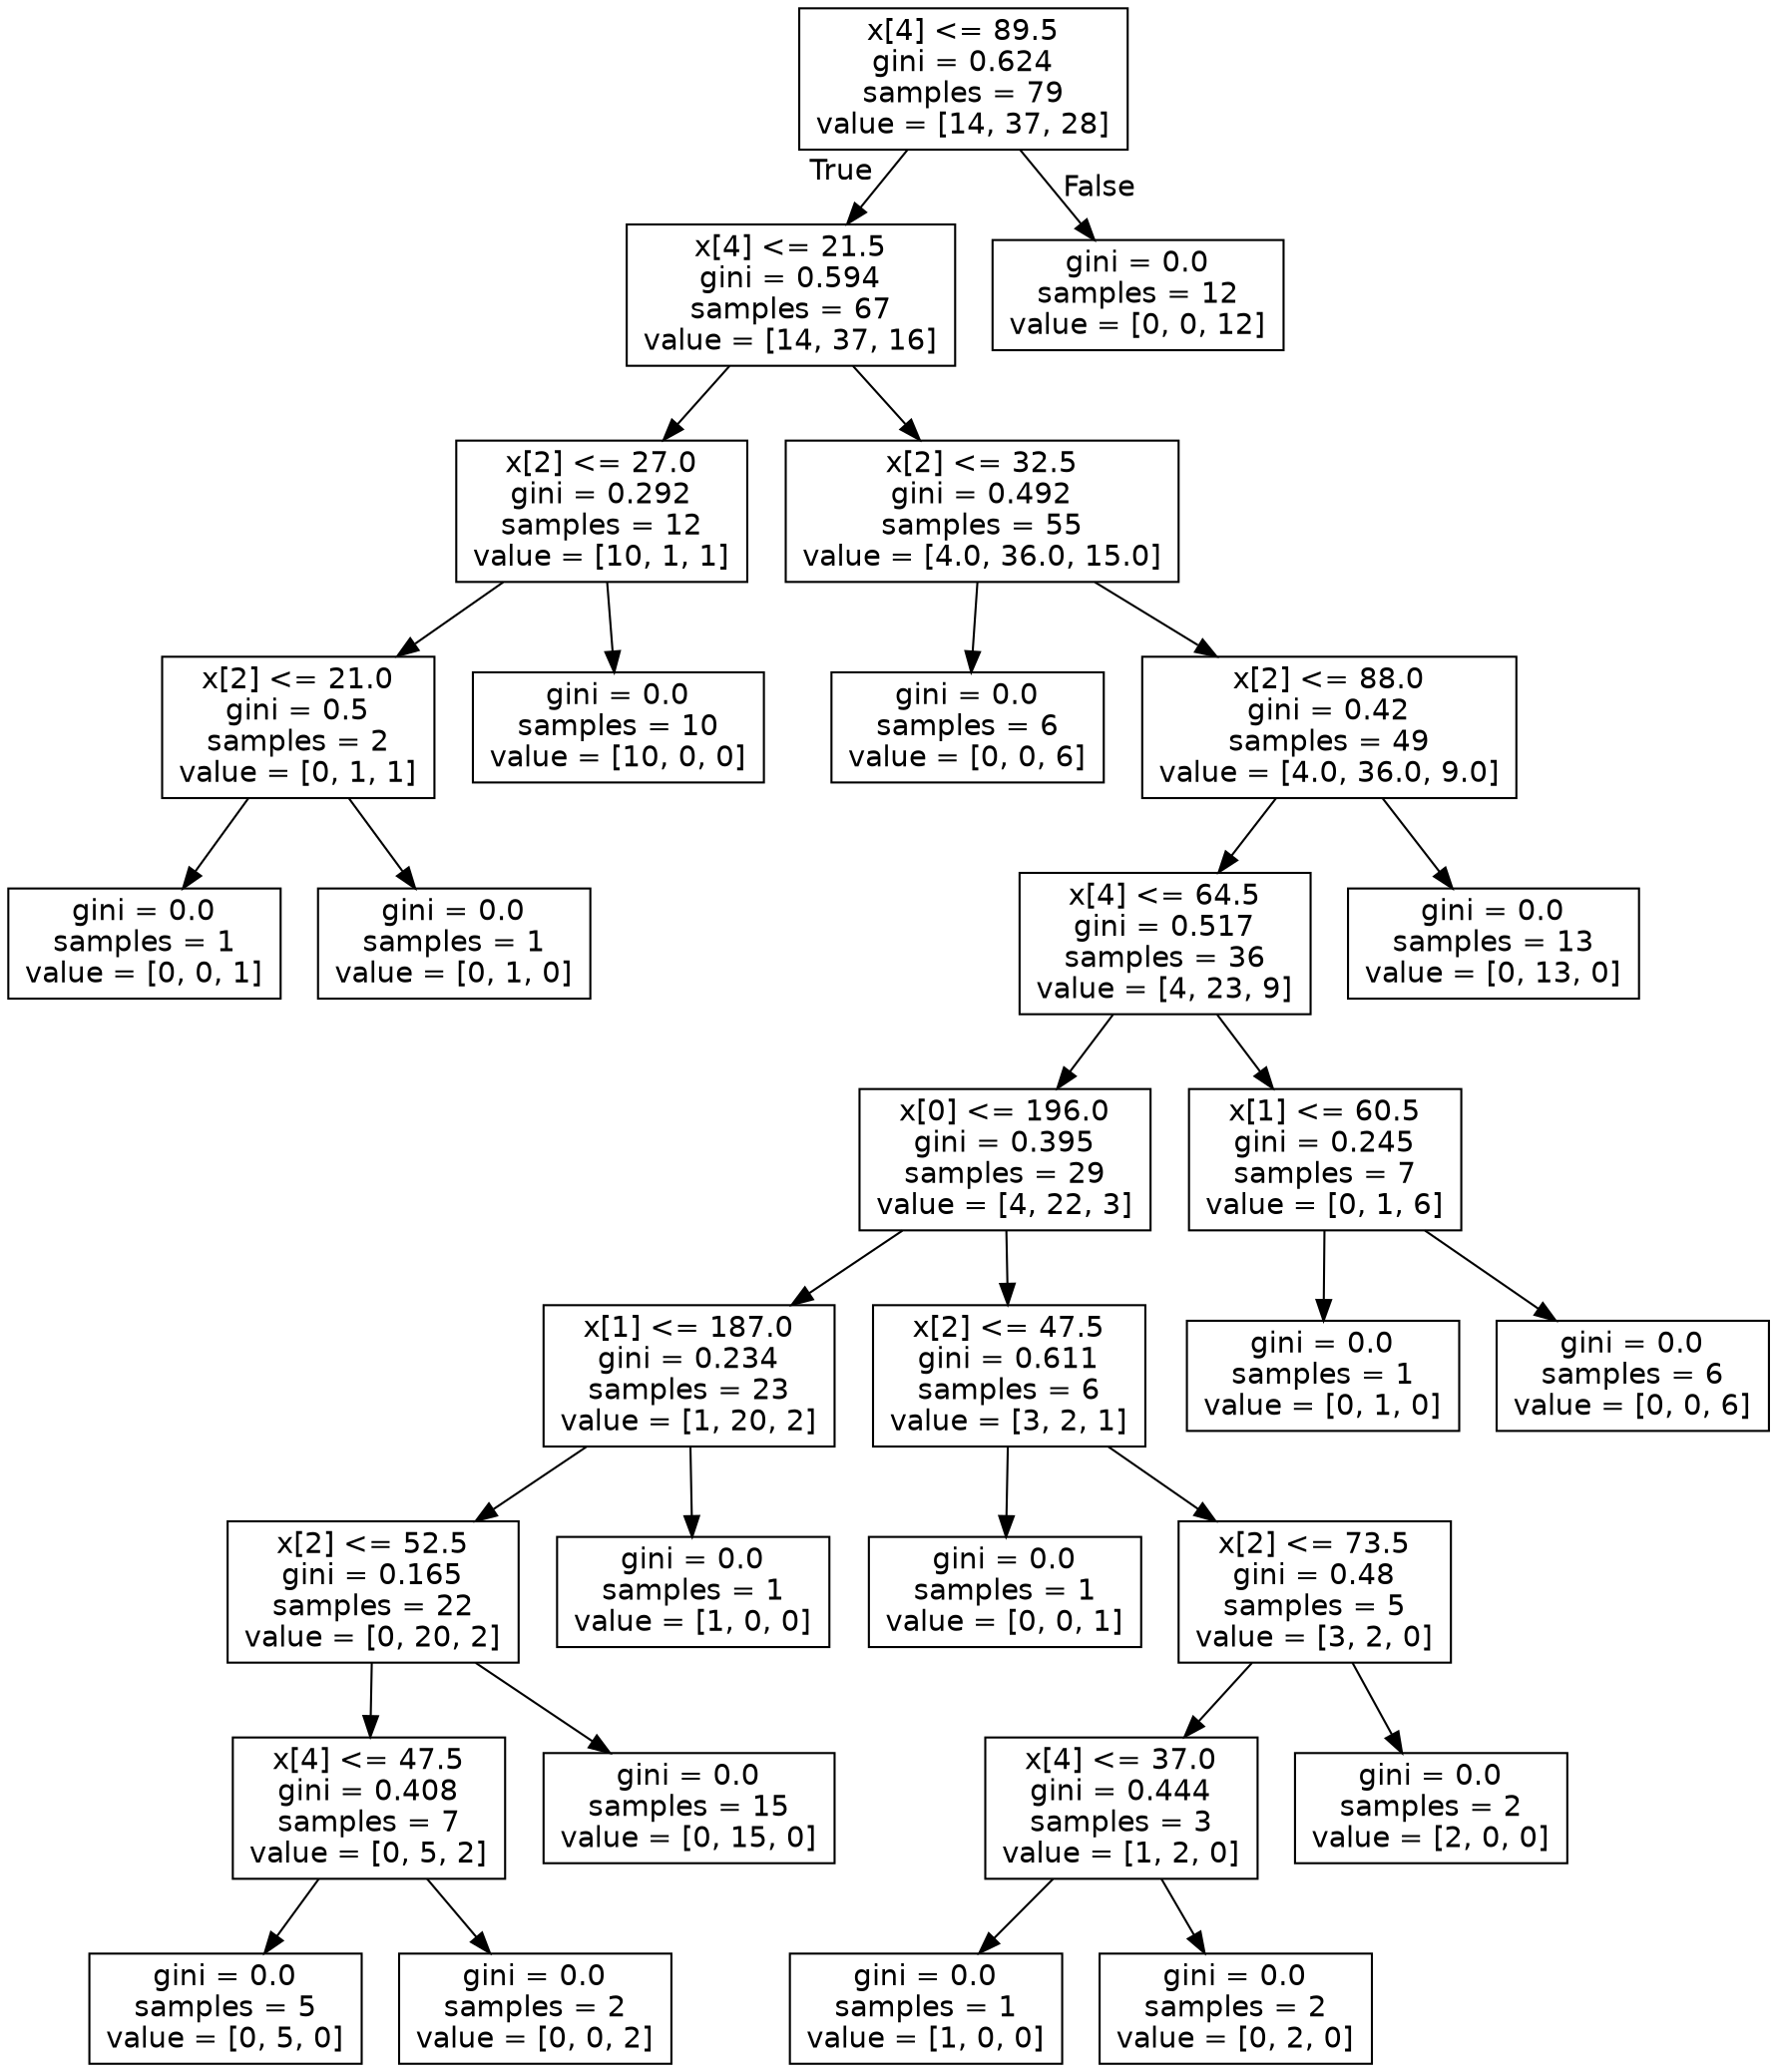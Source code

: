 digraph Tree {
node [shape=box, fontname="helvetica"] ;
edge [fontname="helvetica"] ;
0 [label="x[4] <= 89.5\ngini = 0.624\nsamples = 79\nvalue = [14, 37, 28]"] ;
1 [label="x[4] <= 21.5\ngini = 0.594\nsamples = 67\nvalue = [14, 37, 16]"] ;
0 -> 1 [labeldistance=2.5, labelangle=45, headlabel="True"] ;
2 [label="x[2] <= 27.0\ngini = 0.292\nsamples = 12\nvalue = [10, 1, 1]"] ;
1 -> 2 ;
3 [label="x[2] <= 21.0\ngini = 0.5\nsamples = 2\nvalue = [0, 1, 1]"] ;
2 -> 3 ;
4 [label="gini = 0.0\nsamples = 1\nvalue = [0, 0, 1]"] ;
3 -> 4 ;
5 [label="gini = 0.0\nsamples = 1\nvalue = [0, 1, 0]"] ;
3 -> 5 ;
6 [label="gini = 0.0\nsamples = 10\nvalue = [10, 0, 0]"] ;
2 -> 6 ;
7 [label="x[2] <= 32.5\ngini = 0.492\nsamples = 55\nvalue = [4.0, 36.0, 15.0]"] ;
1 -> 7 ;
8 [label="gini = 0.0\nsamples = 6\nvalue = [0, 0, 6]"] ;
7 -> 8 ;
9 [label="x[2] <= 88.0\ngini = 0.42\nsamples = 49\nvalue = [4.0, 36.0, 9.0]"] ;
7 -> 9 ;
10 [label="x[4] <= 64.5\ngini = 0.517\nsamples = 36\nvalue = [4, 23, 9]"] ;
9 -> 10 ;
11 [label="x[0] <= 196.0\ngini = 0.395\nsamples = 29\nvalue = [4, 22, 3]"] ;
10 -> 11 ;
12 [label="x[1] <= 187.0\ngini = 0.234\nsamples = 23\nvalue = [1, 20, 2]"] ;
11 -> 12 ;
13 [label="x[2] <= 52.5\ngini = 0.165\nsamples = 22\nvalue = [0, 20, 2]"] ;
12 -> 13 ;
14 [label="x[4] <= 47.5\ngini = 0.408\nsamples = 7\nvalue = [0, 5, 2]"] ;
13 -> 14 ;
15 [label="gini = 0.0\nsamples = 5\nvalue = [0, 5, 0]"] ;
14 -> 15 ;
16 [label="gini = 0.0\nsamples = 2\nvalue = [0, 0, 2]"] ;
14 -> 16 ;
17 [label="gini = 0.0\nsamples = 15\nvalue = [0, 15, 0]"] ;
13 -> 17 ;
18 [label="gini = 0.0\nsamples = 1\nvalue = [1, 0, 0]"] ;
12 -> 18 ;
19 [label="x[2] <= 47.5\ngini = 0.611\nsamples = 6\nvalue = [3, 2, 1]"] ;
11 -> 19 ;
20 [label="gini = 0.0\nsamples = 1\nvalue = [0, 0, 1]"] ;
19 -> 20 ;
21 [label="x[2] <= 73.5\ngini = 0.48\nsamples = 5\nvalue = [3, 2, 0]"] ;
19 -> 21 ;
22 [label="x[4] <= 37.0\ngini = 0.444\nsamples = 3\nvalue = [1, 2, 0]"] ;
21 -> 22 ;
23 [label="gini = 0.0\nsamples = 1\nvalue = [1, 0, 0]"] ;
22 -> 23 ;
24 [label="gini = 0.0\nsamples = 2\nvalue = [0, 2, 0]"] ;
22 -> 24 ;
25 [label="gini = 0.0\nsamples = 2\nvalue = [2, 0, 0]"] ;
21 -> 25 ;
26 [label="x[1] <= 60.5\ngini = 0.245\nsamples = 7\nvalue = [0, 1, 6]"] ;
10 -> 26 ;
27 [label="gini = 0.0\nsamples = 1\nvalue = [0, 1, 0]"] ;
26 -> 27 ;
28 [label="gini = 0.0\nsamples = 6\nvalue = [0, 0, 6]"] ;
26 -> 28 ;
29 [label="gini = 0.0\nsamples = 13\nvalue = [0, 13, 0]"] ;
9 -> 29 ;
30 [label="gini = 0.0\nsamples = 12\nvalue = [0, 0, 12]"] ;
0 -> 30 [labeldistance=2.5, labelangle=-45, headlabel="False"] ;
}